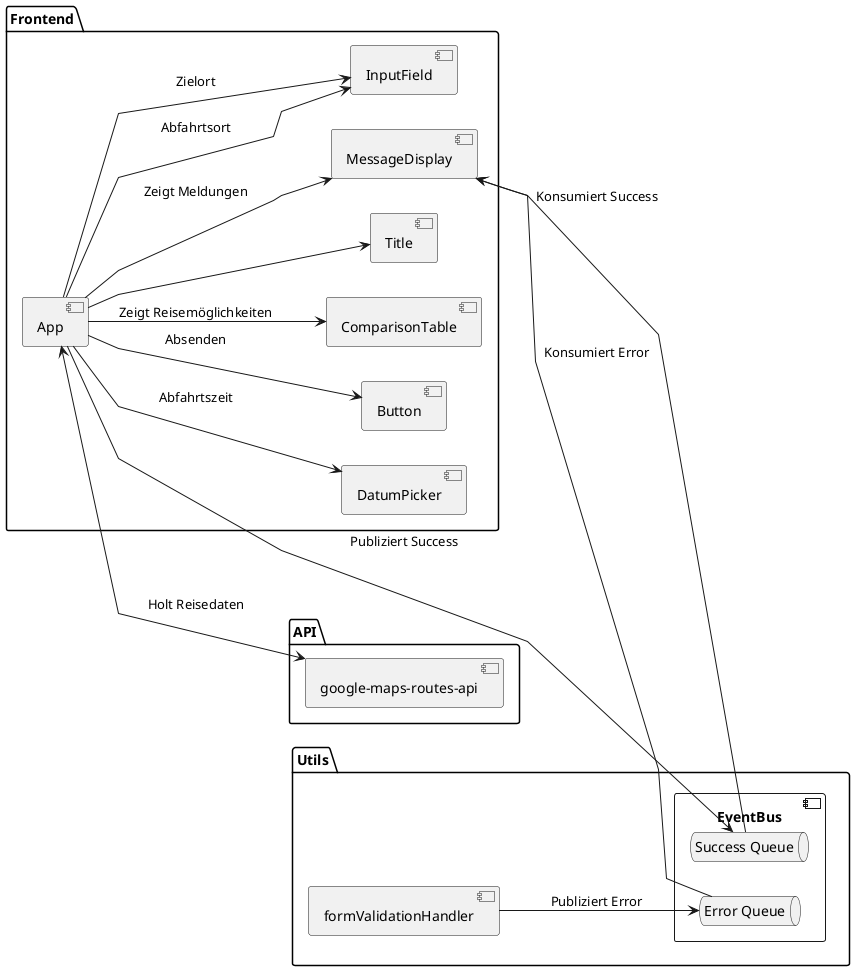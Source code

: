@startuml
left to right direction
skinparam linetype polyline
package "Frontend" {
    [App] --> [Title]
    [App] --> [MessageDisplay] : "Zeigt Meldungen"
    [App] --> [InputField] : "Abfahrtsort"
    [App] --> [InputField] : "Zielort"
    [App] --> [DatumPicker] : "Abfahrtszeit"
    [App] --> [Button] : "Absenden"
    [App] --> [ComparisonTable] : "Zeigt Reisemöglichkeiten"
}

package "Utils" {
    component "EventBus" {
    queue "Success Queue" as SuccessQueue
    queue "Error Queue" as ErrorQueue
}


    [App] --> SuccessQueue : "Publiziert Success"
    [formValidationHandler] --> ErrorQueue : "Publiziert Error"

    [MessageDisplay] <-- SuccessQueue : "Konsumiert Success"
    [MessageDisplay] <-- ErrorQueue : "Konsumiert Error"
}

package "API" {
    [google-maps-routes-api]
    [App] <--> [google-maps-routes-api] : "Holt Reisedaten"
}
@enduml
